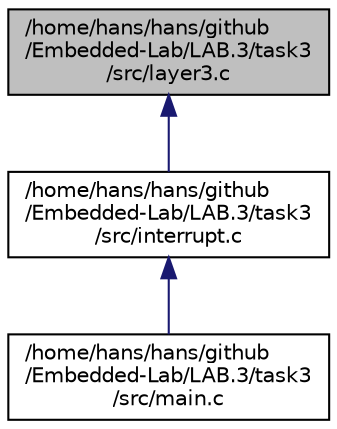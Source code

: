 digraph "/home/hans/hans/github/Embedded-Lab/LAB.3/task3/src/layer3.c"
{
  edge [fontname="Helvetica",fontsize="10",labelfontname="Helvetica",labelfontsize="10"];
  node [fontname="Helvetica",fontsize="10",shape=record];
  Node8 [label="/home/hans/hans/github\l/Embedded-Lab/LAB.3/task3\l/src/layer3.c",height=0.2,width=0.4,color="black", fillcolor="grey75", style="filled", fontcolor="black"];
  Node8 -> Node9 [dir="back",color="midnightblue",fontsize="10",style="solid",fontname="Helvetica"];
  Node9 [label="/home/hans/hans/github\l/Embedded-Lab/LAB.3/task3\l/src/interrupt.c",height=0.2,width=0.4,color="black", fillcolor="white", style="filled",URL="$interrupt_8c.html"];
  Node9 -> Node10 [dir="back",color="midnightblue",fontsize="10",style="solid",fontname="Helvetica"];
  Node10 [label="/home/hans/hans/github\l/Embedded-Lab/LAB.3/task3\l/src/main.c",height=0.2,width=0.4,color="black", fillcolor="white", style="filled",URL="$main_8c.html"];
}
